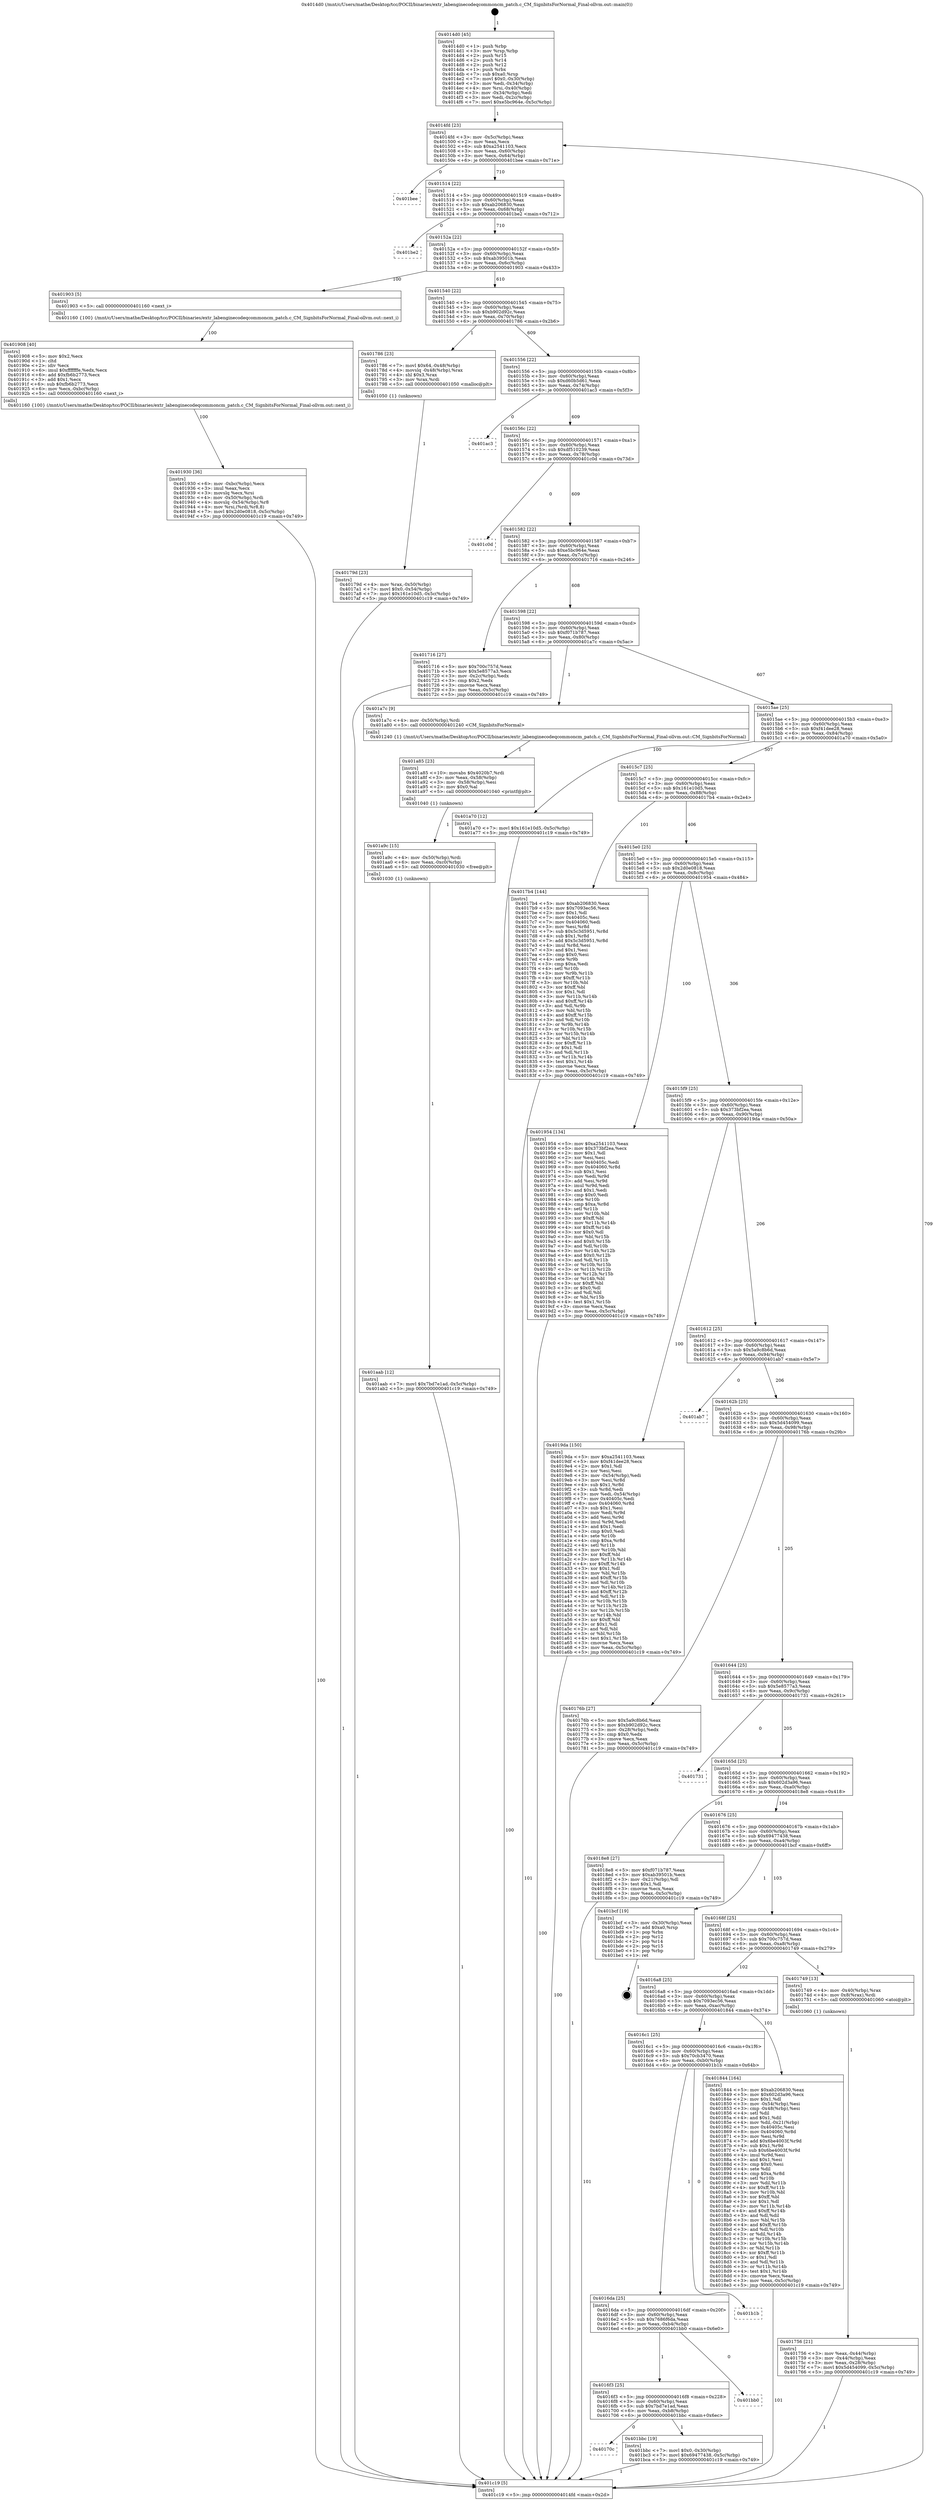digraph "0x4014d0" {
  label = "0x4014d0 (/mnt/c/Users/mathe/Desktop/tcc/POCII/binaries/extr_labenginecodeqcommoncm_patch.c_CM_SignbitsForNormal_Final-ollvm.out::main(0))"
  labelloc = "t"
  node[shape=record]

  Entry [label="",width=0.3,height=0.3,shape=circle,fillcolor=black,style=filled]
  "0x4014fd" [label="{
     0x4014fd [23]\l
     | [instrs]\l
     &nbsp;&nbsp;0x4014fd \<+3\>: mov -0x5c(%rbp),%eax\l
     &nbsp;&nbsp;0x401500 \<+2\>: mov %eax,%ecx\l
     &nbsp;&nbsp;0x401502 \<+6\>: sub $0xa2541103,%ecx\l
     &nbsp;&nbsp;0x401508 \<+3\>: mov %eax,-0x60(%rbp)\l
     &nbsp;&nbsp;0x40150b \<+3\>: mov %ecx,-0x64(%rbp)\l
     &nbsp;&nbsp;0x40150e \<+6\>: je 0000000000401bee \<main+0x71e\>\l
  }"]
  "0x401bee" [label="{
     0x401bee\l
  }", style=dashed]
  "0x401514" [label="{
     0x401514 [22]\l
     | [instrs]\l
     &nbsp;&nbsp;0x401514 \<+5\>: jmp 0000000000401519 \<main+0x49\>\l
     &nbsp;&nbsp;0x401519 \<+3\>: mov -0x60(%rbp),%eax\l
     &nbsp;&nbsp;0x40151c \<+5\>: sub $0xab206830,%eax\l
     &nbsp;&nbsp;0x401521 \<+3\>: mov %eax,-0x68(%rbp)\l
     &nbsp;&nbsp;0x401524 \<+6\>: je 0000000000401be2 \<main+0x712\>\l
  }"]
  Exit [label="",width=0.3,height=0.3,shape=circle,fillcolor=black,style=filled,peripheries=2]
  "0x401be2" [label="{
     0x401be2\l
  }", style=dashed]
  "0x40152a" [label="{
     0x40152a [22]\l
     | [instrs]\l
     &nbsp;&nbsp;0x40152a \<+5\>: jmp 000000000040152f \<main+0x5f\>\l
     &nbsp;&nbsp;0x40152f \<+3\>: mov -0x60(%rbp),%eax\l
     &nbsp;&nbsp;0x401532 \<+5\>: sub $0xab39501b,%eax\l
     &nbsp;&nbsp;0x401537 \<+3\>: mov %eax,-0x6c(%rbp)\l
     &nbsp;&nbsp;0x40153a \<+6\>: je 0000000000401903 \<main+0x433\>\l
  }"]
  "0x40170c" [label="{
     0x40170c\l
  }", style=dashed]
  "0x401903" [label="{
     0x401903 [5]\l
     | [instrs]\l
     &nbsp;&nbsp;0x401903 \<+5\>: call 0000000000401160 \<next_i\>\l
     | [calls]\l
     &nbsp;&nbsp;0x401160 \{100\} (/mnt/c/Users/mathe/Desktop/tcc/POCII/binaries/extr_labenginecodeqcommoncm_patch.c_CM_SignbitsForNormal_Final-ollvm.out::next_i)\l
  }"]
  "0x401540" [label="{
     0x401540 [22]\l
     | [instrs]\l
     &nbsp;&nbsp;0x401540 \<+5\>: jmp 0000000000401545 \<main+0x75\>\l
     &nbsp;&nbsp;0x401545 \<+3\>: mov -0x60(%rbp),%eax\l
     &nbsp;&nbsp;0x401548 \<+5\>: sub $0xb902d92c,%eax\l
     &nbsp;&nbsp;0x40154d \<+3\>: mov %eax,-0x70(%rbp)\l
     &nbsp;&nbsp;0x401550 \<+6\>: je 0000000000401786 \<main+0x2b6\>\l
  }"]
  "0x401bbc" [label="{
     0x401bbc [19]\l
     | [instrs]\l
     &nbsp;&nbsp;0x401bbc \<+7\>: movl $0x0,-0x30(%rbp)\l
     &nbsp;&nbsp;0x401bc3 \<+7\>: movl $0x69477438,-0x5c(%rbp)\l
     &nbsp;&nbsp;0x401bca \<+5\>: jmp 0000000000401c19 \<main+0x749\>\l
  }"]
  "0x401786" [label="{
     0x401786 [23]\l
     | [instrs]\l
     &nbsp;&nbsp;0x401786 \<+7\>: movl $0x64,-0x48(%rbp)\l
     &nbsp;&nbsp;0x40178d \<+4\>: movslq -0x48(%rbp),%rax\l
     &nbsp;&nbsp;0x401791 \<+4\>: shl $0x3,%rax\l
     &nbsp;&nbsp;0x401795 \<+3\>: mov %rax,%rdi\l
     &nbsp;&nbsp;0x401798 \<+5\>: call 0000000000401050 \<malloc@plt\>\l
     | [calls]\l
     &nbsp;&nbsp;0x401050 \{1\} (unknown)\l
  }"]
  "0x401556" [label="{
     0x401556 [22]\l
     | [instrs]\l
     &nbsp;&nbsp;0x401556 \<+5\>: jmp 000000000040155b \<main+0x8b\>\l
     &nbsp;&nbsp;0x40155b \<+3\>: mov -0x60(%rbp),%eax\l
     &nbsp;&nbsp;0x40155e \<+5\>: sub $0xd60b5d61,%eax\l
     &nbsp;&nbsp;0x401563 \<+3\>: mov %eax,-0x74(%rbp)\l
     &nbsp;&nbsp;0x401566 \<+6\>: je 0000000000401ac3 \<main+0x5f3\>\l
  }"]
  "0x4016f3" [label="{
     0x4016f3 [25]\l
     | [instrs]\l
     &nbsp;&nbsp;0x4016f3 \<+5\>: jmp 00000000004016f8 \<main+0x228\>\l
     &nbsp;&nbsp;0x4016f8 \<+3\>: mov -0x60(%rbp),%eax\l
     &nbsp;&nbsp;0x4016fb \<+5\>: sub $0x7bd7e1ad,%eax\l
     &nbsp;&nbsp;0x401700 \<+6\>: mov %eax,-0xb8(%rbp)\l
     &nbsp;&nbsp;0x401706 \<+6\>: je 0000000000401bbc \<main+0x6ec\>\l
  }"]
  "0x401ac3" [label="{
     0x401ac3\l
  }", style=dashed]
  "0x40156c" [label="{
     0x40156c [22]\l
     | [instrs]\l
     &nbsp;&nbsp;0x40156c \<+5\>: jmp 0000000000401571 \<main+0xa1\>\l
     &nbsp;&nbsp;0x401571 \<+3\>: mov -0x60(%rbp),%eax\l
     &nbsp;&nbsp;0x401574 \<+5\>: sub $0xdf510239,%eax\l
     &nbsp;&nbsp;0x401579 \<+3\>: mov %eax,-0x78(%rbp)\l
     &nbsp;&nbsp;0x40157c \<+6\>: je 0000000000401c0d \<main+0x73d\>\l
  }"]
  "0x401bb0" [label="{
     0x401bb0\l
  }", style=dashed]
  "0x401c0d" [label="{
     0x401c0d\l
  }", style=dashed]
  "0x401582" [label="{
     0x401582 [22]\l
     | [instrs]\l
     &nbsp;&nbsp;0x401582 \<+5\>: jmp 0000000000401587 \<main+0xb7\>\l
     &nbsp;&nbsp;0x401587 \<+3\>: mov -0x60(%rbp),%eax\l
     &nbsp;&nbsp;0x40158a \<+5\>: sub $0xe5bc964e,%eax\l
     &nbsp;&nbsp;0x40158f \<+3\>: mov %eax,-0x7c(%rbp)\l
     &nbsp;&nbsp;0x401592 \<+6\>: je 0000000000401716 \<main+0x246\>\l
  }"]
  "0x4016da" [label="{
     0x4016da [25]\l
     | [instrs]\l
     &nbsp;&nbsp;0x4016da \<+5\>: jmp 00000000004016df \<main+0x20f\>\l
     &nbsp;&nbsp;0x4016df \<+3\>: mov -0x60(%rbp),%eax\l
     &nbsp;&nbsp;0x4016e2 \<+5\>: sub $0x7686f6da,%eax\l
     &nbsp;&nbsp;0x4016e7 \<+6\>: mov %eax,-0xb4(%rbp)\l
     &nbsp;&nbsp;0x4016ed \<+6\>: je 0000000000401bb0 \<main+0x6e0\>\l
  }"]
  "0x401716" [label="{
     0x401716 [27]\l
     | [instrs]\l
     &nbsp;&nbsp;0x401716 \<+5\>: mov $0x700c757d,%eax\l
     &nbsp;&nbsp;0x40171b \<+5\>: mov $0x5e8577a3,%ecx\l
     &nbsp;&nbsp;0x401720 \<+3\>: mov -0x2c(%rbp),%edx\l
     &nbsp;&nbsp;0x401723 \<+3\>: cmp $0x2,%edx\l
     &nbsp;&nbsp;0x401726 \<+3\>: cmovne %ecx,%eax\l
     &nbsp;&nbsp;0x401729 \<+3\>: mov %eax,-0x5c(%rbp)\l
     &nbsp;&nbsp;0x40172c \<+5\>: jmp 0000000000401c19 \<main+0x749\>\l
  }"]
  "0x401598" [label="{
     0x401598 [22]\l
     | [instrs]\l
     &nbsp;&nbsp;0x401598 \<+5\>: jmp 000000000040159d \<main+0xcd\>\l
     &nbsp;&nbsp;0x40159d \<+3\>: mov -0x60(%rbp),%eax\l
     &nbsp;&nbsp;0x4015a0 \<+5\>: sub $0xf071b787,%eax\l
     &nbsp;&nbsp;0x4015a5 \<+3\>: mov %eax,-0x80(%rbp)\l
     &nbsp;&nbsp;0x4015a8 \<+6\>: je 0000000000401a7c \<main+0x5ac\>\l
  }"]
  "0x401c19" [label="{
     0x401c19 [5]\l
     | [instrs]\l
     &nbsp;&nbsp;0x401c19 \<+5\>: jmp 00000000004014fd \<main+0x2d\>\l
  }"]
  "0x4014d0" [label="{
     0x4014d0 [45]\l
     | [instrs]\l
     &nbsp;&nbsp;0x4014d0 \<+1\>: push %rbp\l
     &nbsp;&nbsp;0x4014d1 \<+3\>: mov %rsp,%rbp\l
     &nbsp;&nbsp;0x4014d4 \<+2\>: push %r15\l
     &nbsp;&nbsp;0x4014d6 \<+2\>: push %r14\l
     &nbsp;&nbsp;0x4014d8 \<+2\>: push %r12\l
     &nbsp;&nbsp;0x4014da \<+1\>: push %rbx\l
     &nbsp;&nbsp;0x4014db \<+7\>: sub $0xa0,%rsp\l
     &nbsp;&nbsp;0x4014e2 \<+7\>: movl $0x0,-0x30(%rbp)\l
     &nbsp;&nbsp;0x4014e9 \<+3\>: mov %edi,-0x34(%rbp)\l
     &nbsp;&nbsp;0x4014ec \<+4\>: mov %rsi,-0x40(%rbp)\l
     &nbsp;&nbsp;0x4014f0 \<+3\>: mov -0x34(%rbp),%edi\l
     &nbsp;&nbsp;0x4014f3 \<+3\>: mov %edi,-0x2c(%rbp)\l
     &nbsp;&nbsp;0x4014f6 \<+7\>: movl $0xe5bc964e,-0x5c(%rbp)\l
  }"]
  "0x401b1b" [label="{
     0x401b1b\l
  }", style=dashed]
  "0x401a7c" [label="{
     0x401a7c [9]\l
     | [instrs]\l
     &nbsp;&nbsp;0x401a7c \<+4\>: mov -0x50(%rbp),%rdi\l
     &nbsp;&nbsp;0x401a80 \<+5\>: call 0000000000401240 \<CM_SignbitsForNormal\>\l
     | [calls]\l
     &nbsp;&nbsp;0x401240 \{1\} (/mnt/c/Users/mathe/Desktop/tcc/POCII/binaries/extr_labenginecodeqcommoncm_patch.c_CM_SignbitsForNormal_Final-ollvm.out::CM_SignbitsForNormal)\l
  }"]
  "0x4015ae" [label="{
     0x4015ae [25]\l
     | [instrs]\l
     &nbsp;&nbsp;0x4015ae \<+5\>: jmp 00000000004015b3 \<main+0xe3\>\l
     &nbsp;&nbsp;0x4015b3 \<+3\>: mov -0x60(%rbp),%eax\l
     &nbsp;&nbsp;0x4015b6 \<+5\>: sub $0xf41dee28,%eax\l
     &nbsp;&nbsp;0x4015bb \<+6\>: mov %eax,-0x84(%rbp)\l
     &nbsp;&nbsp;0x4015c1 \<+6\>: je 0000000000401a70 \<main+0x5a0\>\l
  }"]
  "0x401aab" [label="{
     0x401aab [12]\l
     | [instrs]\l
     &nbsp;&nbsp;0x401aab \<+7\>: movl $0x7bd7e1ad,-0x5c(%rbp)\l
     &nbsp;&nbsp;0x401ab2 \<+5\>: jmp 0000000000401c19 \<main+0x749\>\l
  }"]
  "0x401a70" [label="{
     0x401a70 [12]\l
     | [instrs]\l
     &nbsp;&nbsp;0x401a70 \<+7\>: movl $0x161e10d5,-0x5c(%rbp)\l
     &nbsp;&nbsp;0x401a77 \<+5\>: jmp 0000000000401c19 \<main+0x749\>\l
  }"]
  "0x4015c7" [label="{
     0x4015c7 [25]\l
     | [instrs]\l
     &nbsp;&nbsp;0x4015c7 \<+5\>: jmp 00000000004015cc \<main+0xfc\>\l
     &nbsp;&nbsp;0x4015cc \<+3\>: mov -0x60(%rbp),%eax\l
     &nbsp;&nbsp;0x4015cf \<+5\>: sub $0x161e10d5,%eax\l
     &nbsp;&nbsp;0x4015d4 \<+6\>: mov %eax,-0x88(%rbp)\l
     &nbsp;&nbsp;0x4015da \<+6\>: je 00000000004017b4 \<main+0x2e4\>\l
  }"]
  "0x401a9c" [label="{
     0x401a9c [15]\l
     | [instrs]\l
     &nbsp;&nbsp;0x401a9c \<+4\>: mov -0x50(%rbp),%rdi\l
     &nbsp;&nbsp;0x401aa0 \<+6\>: mov %eax,-0xc0(%rbp)\l
     &nbsp;&nbsp;0x401aa6 \<+5\>: call 0000000000401030 \<free@plt\>\l
     | [calls]\l
     &nbsp;&nbsp;0x401030 \{1\} (unknown)\l
  }"]
  "0x4017b4" [label="{
     0x4017b4 [144]\l
     | [instrs]\l
     &nbsp;&nbsp;0x4017b4 \<+5\>: mov $0xab206830,%eax\l
     &nbsp;&nbsp;0x4017b9 \<+5\>: mov $0x7093ec56,%ecx\l
     &nbsp;&nbsp;0x4017be \<+2\>: mov $0x1,%dl\l
     &nbsp;&nbsp;0x4017c0 \<+7\>: mov 0x40405c,%esi\l
     &nbsp;&nbsp;0x4017c7 \<+7\>: mov 0x404060,%edi\l
     &nbsp;&nbsp;0x4017ce \<+3\>: mov %esi,%r8d\l
     &nbsp;&nbsp;0x4017d1 \<+7\>: sub $0x5c3d5951,%r8d\l
     &nbsp;&nbsp;0x4017d8 \<+4\>: sub $0x1,%r8d\l
     &nbsp;&nbsp;0x4017dc \<+7\>: add $0x5c3d5951,%r8d\l
     &nbsp;&nbsp;0x4017e3 \<+4\>: imul %r8d,%esi\l
     &nbsp;&nbsp;0x4017e7 \<+3\>: and $0x1,%esi\l
     &nbsp;&nbsp;0x4017ea \<+3\>: cmp $0x0,%esi\l
     &nbsp;&nbsp;0x4017ed \<+4\>: sete %r9b\l
     &nbsp;&nbsp;0x4017f1 \<+3\>: cmp $0xa,%edi\l
     &nbsp;&nbsp;0x4017f4 \<+4\>: setl %r10b\l
     &nbsp;&nbsp;0x4017f8 \<+3\>: mov %r9b,%r11b\l
     &nbsp;&nbsp;0x4017fb \<+4\>: xor $0xff,%r11b\l
     &nbsp;&nbsp;0x4017ff \<+3\>: mov %r10b,%bl\l
     &nbsp;&nbsp;0x401802 \<+3\>: xor $0xff,%bl\l
     &nbsp;&nbsp;0x401805 \<+3\>: xor $0x1,%dl\l
     &nbsp;&nbsp;0x401808 \<+3\>: mov %r11b,%r14b\l
     &nbsp;&nbsp;0x40180b \<+4\>: and $0xff,%r14b\l
     &nbsp;&nbsp;0x40180f \<+3\>: and %dl,%r9b\l
     &nbsp;&nbsp;0x401812 \<+3\>: mov %bl,%r15b\l
     &nbsp;&nbsp;0x401815 \<+4\>: and $0xff,%r15b\l
     &nbsp;&nbsp;0x401819 \<+3\>: and %dl,%r10b\l
     &nbsp;&nbsp;0x40181c \<+3\>: or %r9b,%r14b\l
     &nbsp;&nbsp;0x40181f \<+3\>: or %r10b,%r15b\l
     &nbsp;&nbsp;0x401822 \<+3\>: xor %r15b,%r14b\l
     &nbsp;&nbsp;0x401825 \<+3\>: or %bl,%r11b\l
     &nbsp;&nbsp;0x401828 \<+4\>: xor $0xff,%r11b\l
     &nbsp;&nbsp;0x40182c \<+3\>: or $0x1,%dl\l
     &nbsp;&nbsp;0x40182f \<+3\>: and %dl,%r11b\l
     &nbsp;&nbsp;0x401832 \<+3\>: or %r11b,%r14b\l
     &nbsp;&nbsp;0x401835 \<+4\>: test $0x1,%r14b\l
     &nbsp;&nbsp;0x401839 \<+3\>: cmovne %ecx,%eax\l
     &nbsp;&nbsp;0x40183c \<+3\>: mov %eax,-0x5c(%rbp)\l
     &nbsp;&nbsp;0x40183f \<+5\>: jmp 0000000000401c19 \<main+0x749\>\l
  }"]
  "0x4015e0" [label="{
     0x4015e0 [25]\l
     | [instrs]\l
     &nbsp;&nbsp;0x4015e0 \<+5\>: jmp 00000000004015e5 \<main+0x115\>\l
     &nbsp;&nbsp;0x4015e5 \<+3\>: mov -0x60(%rbp),%eax\l
     &nbsp;&nbsp;0x4015e8 \<+5\>: sub $0x2d0e0818,%eax\l
     &nbsp;&nbsp;0x4015ed \<+6\>: mov %eax,-0x8c(%rbp)\l
     &nbsp;&nbsp;0x4015f3 \<+6\>: je 0000000000401954 \<main+0x484\>\l
  }"]
  "0x401a85" [label="{
     0x401a85 [23]\l
     | [instrs]\l
     &nbsp;&nbsp;0x401a85 \<+10\>: movabs $0x4020b7,%rdi\l
     &nbsp;&nbsp;0x401a8f \<+3\>: mov %eax,-0x58(%rbp)\l
     &nbsp;&nbsp;0x401a92 \<+3\>: mov -0x58(%rbp),%esi\l
     &nbsp;&nbsp;0x401a95 \<+2\>: mov $0x0,%al\l
     &nbsp;&nbsp;0x401a97 \<+5\>: call 0000000000401040 \<printf@plt\>\l
     | [calls]\l
     &nbsp;&nbsp;0x401040 \{1\} (unknown)\l
  }"]
  "0x401954" [label="{
     0x401954 [134]\l
     | [instrs]\l
     &nbsp;&nbsp;0x401954 \<+5\>: mov $0xa2541103,%eax\l
     &nbsp;&nbsp;0x401959 \<+5\>: mov $0x373bf2ea,%ecx\l
     &nbsp;&nbsp;0x40195e \<+2\>: mov $0x1,%dl\l
     &nbsp;&nbsp;0x401960 \<+2\>: xor %esi,%esi\l
     &nbsp;&nbsp;0x401962 \<+7\>: mov 0x40405c,%edi\l
     &nbsp;&nbsp;0x401969 \<+8\>: mov 0x404060,%r8d\l
     &nbsp;&nbsp;0x401971 \<+3\>: sub $0x1,%esi\l
     &nbsp;&nbsp;0x401974 \<+3\>: mov %edi,%r9d\l
     &nbsp;&nbsp;0x401977 \<+3\>: add %esi,%r9d\l
     &nbsp;&nbsp;0x40197a \<+4\>: imul %r9d,%edi\l
     &nbsp;&nbsp;0x40197e \<+3\>: and $0x1,%edi\l
     &nbsp;&nbsp;0x401981 \<+3\>: cmp $0x0,%edi\l
     &nbsp;&nbsp;0x401984 \<+4\>: sete %r10b\l
     &nbsp;&nbsp;0x401988 \<+4\>: cmp $0xa,%r8d\l
     &nbsp;&nbsp;0x40198c \<+4\>: setl %r11b\l
     &nbsp;&nbsp;0x401990 \<+3\>: mov %r10b,%bl\l
     &nbsp;&nbsp;0x401993 \<+3\>: xor $0xff,%bl\l
     &nbsp;&nbsp;0x401996 \<+3\>: mov %r11b,%r14b\l
     &nbsp;&nbsp;0x401999 \<+4\>: xor $0xff,%r14b\l
     &nbsp;&nbsp;0x40199d \<+3\>: xor $0x0,%dl\l
     &nbsp;&nbsp;0x4019a0 \<+3\>: mov %bl,%r15b\l
     &nbsp;&nbsp;0x4019a3 \<+4\>: and $0x0,%r15b\l
     &nbsp;&nbsp;0x4019a7 \<+3\>: and %dl,%r10b\l
     &nbsp;&nbsp;0x4019aa \<+3\>: mov %r14b,%r12b\l
     &nbsp;&nbsp;0x4019ad \<+4\>: and $0x0,%r12b\l
     &nbsp;&nbsp;0x4019b1 \<+3\>: and %dl,%r11b\l
     &nbsp;&nbsp;0x4019b4 \<+3\>: or %r10b,%r15b\l
     &nbsp;&nbsp;0x4019b7 \<+3\>: or %r11b,%r12b\l
     &nbsp;&nbsp;0x4019ba \<+3\>: xor %r12b,%r15b\l
     &nbsp;&nbsp;0x4019bd \<+3\>: or %r14b,%bl\l
     &nbsp;&nbsp;0x4019c0 \<+3\>: xor $0xff,%bl\l
     &nbsp;&nbsp;0x4019c3 \<+3\>: or $0x0,%dl\l
     &nbsp;&nbsp;0x4019c6 \<+2\>: and %dl,%bl\l
     &nbsp;&nbsp;0x4019c8 \<+3\>: or %bl,%r15b\l
     &nbsp;&nbsp;0x4019cb \<+4\>: test $0x1,%r15b\l
     &nbsp;&nbsp;0x4019cf \<+3\>: cmovne %ecx,%eax\l
     &nbsp;&nbsp;0x4019d2 \<+3\>: mov %eax,-0x5c(%rbp)\l
     &nbsp;&nbsp;0x4019d5 \<+5\>: jmp 0000000000401c19 \<main+0x749\>\l
  }"]
  "0x4015f9" [label="{
     0x4015f9 [25]\l
     | [instrs]\l
     &nbsp;&nbsp;0x4015f9 \<+5\>: jmp 00000000004015fe \<main+0x12e\>\l
     &nbsp;&nbsp;0x4015fe \<+3\>: mov -0x60(%rbp),%eax\l
     &nbsp;&nbsp;0x401601 \<+5\>: sub $0x373bf2ea,%eax\l
     &nbsp;&nbsp;0x401606 \<+6\>: mov %eax,-0x90(%rbp)\l
     &nbsp;&nbsp;0x40160c \<+6\>: je 00000000004019da \<main+0x50a\>\l
  }"]
  "0x401930" [label="{
     0x401930 [36]\l
     | [instrs]\l
     &nbsp;&nbsp;0x401930 \<+6\>: mov -0xbc(%rbp),%ecx\l
     &nbsp;&nbsp;0x401936 \<+3\>: imul %eax,%ecx\l
     &nbsp;&nbsp;0x401939 \<+3\>: movslq %ecx,%rsi\l
     &nbsp;&nbsp;0x40193c \<+4\>: mov -0x50(%rbp),%rdi\l
     &nbsp;&nbsp;0x401940 \<+4\>: movslq -0x54(%rbp),%r8\l
     &nbsp;&nbsp;0x401944 \<+4\>: mov %rsi,(%rdi,%r8,8)\l
     &nbsp;&nbsp;0x401948 \<+7\>: movl $0x2d0e0818,-0x5c(%rbp)\l
     &nbsp;&nbsp;0x40194f \<+5\>: jmp 0000000000401c19 \<main+0x749\>\l
  }"]
  "0x4019da" [label="{
     0x4019da [150]\l
     | [instrs]\l
     &nbsp;&nbsp;0x4019da \<+5\>: mov $0xa2541103,%eax\l
     &nbsp;&nbsp;0x4019df \<+5\>: mov $0xf41dee28,%ecx\l
     &nbsp;&nbsp;0x4019e4 \<+2\>: mov $0x1,%dl\l
     &nbsp;&nbsp;0x4019e6 \<+2\>: xor %esi,%esi\l
     &nbsp;&nbsp;0x4019e8 \<+3\>: mov -0x54(%rbp),%edi\l
     &nbsp;&nbsp;0x4019eb \<+3\>: mov %esi,%r8d\l
     &nbsp;&nbsp;0x4019ee \<+4\>: sub $0x1,%r8d\l
     &nbsp;&nbsp;0x4019f2 \<+3\>: sub %r8d,%edi\l
     &nbsp;&nbsp;0x4019f5 \<+3\>: mov %edi,-0x54(%rbp)\l
     &nbsp;&nbsp;0x4019f8 \<+7\>: mov 0x40405c,%edi\l
     &nbsp;&nbsp;0x4019ff \<+8\>: mov 0x404060,%r8d\l
     &nbsp;&nbsp;0x401a07 \<+3\>: sub $0x1,%esi\l
     &nbsp;&nbsp;0x401a0a \<+3\>: mov %edi,%r9d\l
     &nbsp;&nbsp;0x401a0d \<+3\>: add %esi,%r9d\l
     &nbsp;&nbsp;0x401a10 \<+4\>: imul %r9d,%edi\l
     &nbsp;&nbsp;0x401a14 \<+3\>: and $0x1,%edi\l
     &nbsp;&nbsp;0x401a17 \<+3\>: cmp $0x0,%edi\l
     &nbsp;&nbsp;0x401a1a \<+4\>: sete %r10b\l
     &nbsp;&nbsp;0x401a1e \<+4\>: cmp $0xa,%r8d\l
     &nbsp;&nbsp;0x401a22 \<+4\>: setl %r11b\l
     &nbsp;&nbsp;0x401a26 \<+3\>: mov %r10b,%bl\l
     &nbsp;&nbsp;0x401a29 \<+3\>: xor $0xff,%bl\l
     &nbsp;&nbsp;0x401a2c \<+3\>: mov %r11b,%r14b\l
     &nbsp;&nbsp;0x401a2f \<+4\>: xor $0xff,%r14b\l
     &nbsp;&nbsp;0x401a33 \<+3\>: xor $0x1,%dl\l
     &nbsp;&nbsp;0x401a36 \<+3\>: mov %bl,%r15b\l
     &nbsp;&nbsp;0x401a39 \<+4\>: and $0xff,%r15b\l
     &nbsp;&nbsp;0x401a3d \<+3\>: and %dl,%r10b\l
     &nbsp;&nbsp;0x401a40 \<+3\>: mov %r14b,%r12b\l
     &nbsp;&nbsp;0x401a43 \<+4\>: and $0xff,%r12b\l
     &nbsp;&nbsp;0x401a47 \<+3\>: and %dl,%r11b\l
     &nbsp;&nbsp;0x401a4a \<+3\>: or %r10b,%r15b\l
     &nbsp;&nbsp;0x401a4d \<+3\>: or %r11b,%r12b\l
     &nbsp;&nbsp;0x401a50 \<+3\>: xor %r12b,%r15b\l
     &nbsp;&nbsp;0x401a53 \<+3\>: or %r14b,%bl\l
     &nbsp;&nbsp;0x401a56 \<+3\>: xor $0xff,%bl\l
     &nbsp;&nbsp;0x401a59 \<+3\>: or $0x1,%dl\l
     &nbsp;&nbsp;0x401a5c \<+2\>: and %dl,%bl\l
     &nbsp;&nbsp;0x401a5e \<+3\>: or %bl,%r15b\l
     &nbsp;&nbsp;0x401a61 \<+4\>: test $0x1,%r15b\l
     &nbsp;&nbsp;0x401a65 \<+3\>: cmovne %ecx,%eax\l
     &nbsp;&nbsp;0x401a68 \<+3\>: mov %eax,-0x5c(%rbp)\l
     &nbsp;&nbsp;0x401a6b \<+5\>: jmp 0000000000401c19 \<main+0x749\>\l
  }"]
  "0x401612" [label="{
     0x401612 [25]\l
     | [instrs]\l
     &nbsp;&nbsp;0x401612 \<+5\>: jmp 0000000000401617 \<main+0x147\>\l
     &nbsp;&nbsp;0x401617 \<+3\>: mov -0x60(%rbp),%eax\l
     &nbsp;&nbsp;0x40161a \<+5\>: sub $0x5a9c8b6d,%eax\l
     &nbsp;&nbsp;0x40161f \<+6\>: mov %eax,-0x94(%rbp)\l
     &nbsp;&nbsp;0x401625 \<+6\>: je 0000000000401ab7 \<main+0x5e7\>\l
  }"]
  "0x401908" [label="{
     0x401908 [40]\l
     | [instrs]\l
     &nbsp;&nbsp;0x401908 \<+5\>: mov $0x2,%ecx\l
     &nbsp;&nbsp;0x40190d \<+1\>: cltd\l
     &nbsp;&nbsp;0x40190e \<+2\>: idiv %ecx\l
     &nbsp;&nbsp;0x401910 \<+6\>: imul $0xfffffffe,%edx,%ecx\l
     &nbsp;&nbsp;0x401916 \<+6\>: add $0xfb6b2773,%ecx\l
     &nbsp;&nbsp;0x40191c \<+3\>: add $0x1,%ecx\l
     &nbsp;&nbsp;0x40191f \<+6\>: sub $0xfb6b2773,%ecx\l
     &nbsp;&nbsp;0x401925 \<+6\>: mov %ecx,-0xbc(%rbp)\l
     &nbsp;&nbsp;0x40192b \<+5\>: call 0000000000401160 \<next_i\>\l
     | [calls]\l
     &nbsp;&nbsp;0x401160 \{100\} (/mnt/c/Users/mathe/Desktop/tcc/POCII/binaries/extr_labenginecodeqcommoncm_patch.c_CM_SignbitsForNormal_Final-ollvm.out::next_i)\l
  }"]
  "0x401ab7" [label="{
     0x401ab7\l
  }", style=dashed]
  "0x40162b" [label="{
     0x40162b [25]\l
     | [instrs]\l
     &nbsp;&nbsp;0x40162b \<+5\>: jmp 0000000000401630 \<main+0x160\>\l
     &nbsp;&nbsp;0x401630 \<+3\>: mov -0x60(%rbp),%eax\l
     &nbsp;&nbsp;0x401633 \<+5\>: sub $0x5d454099,%eax\l
     &nbsp;&nbsp;0x401638 \<+6\>: mov %eax,-0x98(%rbp)\l
     &nbsp;&nbsp;0x40163e \<+6\>: je 000000000040176b \<main+0x29b\>\l
  }"]
  "0x4016c1" [label="{
     0x4016c1 [25]\l
     | [instrs]\l
     &nbsp;&nbsp;0x4016c1 \<+5\>: jmp 00000000004016c6 \<main+0x1f6\>\l
     &nbsp;&nbsp;0x4016c6 \<+3\>: mov -0x60(%rbp),%eax\l
     &nbsp;&nbsp;0x4016c9 \<+5\>: sub $0x70cb3470,%eax\l
     &nbsp;&nbsp;0x4016ce \<+6\>: mov %eax,-0xb0(%rbp)\l
     &nbsp;&nbsp;0x4016d4 \<+6\>: je 0000000000401b1b \<main+0x64b\>\l
  }"]
  "0x40176b" [label="{
     0x40176b [27]\l
     | [instrs]\l
     &nbsp;&nbsp;0x40176b \<+5\>: mov $0x5a9c8b6d,%eax\l
     &nbsp;&nbsp;0x401770 \<+5\>: mov $0xb902d92c,%ecx\l
     &nbsp;&nbsp;0x401775 \<+3\>: mov -0x28(%rbp),%edx\l
     &nbsp;&nbsp;0x401778 \<+3\>: cmp $0x0,%edx\l
     &nbsp;&nbsp;0x40177b \<+3\>: cmove %ecx,%eax\l
     &nbsp;&nbsp;0x40177e \<+3\>: mov %eax,-0x5c(%rbp)\l
     &nbsp;&nbsp;0x401781 \<+5\>: jmp 0000000000401c19 \<main+0x749\>\l
  }"]
  "0x401644" [label="{
     0x401644 [25]\l
     | [instrs]\l
     &nbsp;&nbsp;0x401644 \<+5\>: jmp 0000000000401649 \<main+0x179\>\l
     &nbsp;&nbsp;0x401649 \<+3\>: mov -0x60(%rbp),%eax\l
     &nbsp;&nbsp;0x40164c \<+5\>: sub $0x5e8577a3,%eax\l
     &nbsp;&nbsp;0x401651 \<+6\>: mov %eax,-0x9c(%rbp)\l
     &nbsp;&nbsp;0x401657 \<+6\>: je 0000000000401731 \<main+0x261\>\l
  }"]
  "0x401844" [label="{
     0x401844 [164]\l
     | [instrs]\l
     &nbsp;&nbsp;0x401844 \<+5\>: mov $0xab206830,%eax\l
     &nbsp;&nbsp;0x401849 \<+5\>: mov $0x602d3a96,%ecx\l
     &nbsp;&nbsp;0x40184e \<+2\>: mov $0x1,%dl\l
     &nbsp;&nbsp;0x401850 \<+3\>: mov -0x54(%rbp),%esi\l
     &nbsp;&nbsp;0x401853 \<+3\>: cmp -0x48(%rbp),%esi\l
     &nbsp;&nbsp;0x401856 \<+4\>: setl %dil\l
     &nbsp;&nbsp;0x40185a \<+4\>: and $0x1,%dil\l
     &nbsp;&nbsp;0x40185e \<+4\>: mov %dil,-0x21(%rbp)\l
     &nbsp;&nbsp;0x401862 \<+7\>: mov 0x40405c,%esi\l
     &nbsp;&nbsp;0x401869 \<+8\>: mov 0x404060,%r8d\l
     &nbsp;&nbsp;0x401871 \<+3\>: mov %esi,%r9d\l
     &nbsp;&nbsp;0x401874 \<+7\>: add $0x6be4003f,%r9d\l
     &nbsp;&nbsp;0x40187b \<+4\>: sub $0x1,%r9d\l
     &nbsp;&nbsp;0x40187f \<+7\>: sub $0x6be4003f,%r9d\l
     &nbsp;&nbsp;0x401886 \<+4\>: imul %r9d,%esi\l
     &nbsp;&nbsp;0x40188a \<+3\>: and $0x1,%esi\l
     &nbsp;&nbsp;0x40188d \<+3\>: cmp $0x0,%esi\l
     &nbsp;&nbsp;0x401890 \<+4\>: sete %dil\l
     &nbsp;&nbsp;0x401894 \<+4\>: cmp $0xa,%r8d\l
     &nbsp;&nbsp;0x401898 \<+4\>: setl %r10b\l
     &nbsp;&nbsp;0x40189c \<+3\>: mov %dil,%r11b\l
     &nbsp;&nbsp;0x40189f \<+4\>: xor $0xff,%r11b\l
     &nbsp;&nbsp;0x4018a3 \<+3\>: mov %r10b,%bl\l
     &nbsp;&nbsp;0x4018a6 \<+3\>: xor $0xff,%bl\l
     &nbsp;&nbsp;0x4018a9 \<+3\>: xor $0x1,%dl\l
     &nbsp;&nbsp;0x4018ac \<+3\>: mov %r11b,%r14b\l
     &nbsp;&nbsp;0x4018af \<+4\>: and $0xff,%r14b\l
     &nbsp;&nbsp;0x4018b3 \<+3\>: and %dl,%dil\l
     &nbsp;&nbsp;0x4018b6 \<+3\>: mov %bl,%r15b\l
     &nbsp;&nbsp;0x4018b9 \<+4\>: and $0xff,%r15b\l
     &nbsp;&nbsp;0x4018bd \<+3\>: and %dl,%r10b\l
     &nbsp;&nbsp;0x4018c0 \<+3\>: or %dil,%r14b\l
     &nbsp;&nbsp;0x4018c3 \<+3\>: or %r10b,%r15b\l
     &nbsp;&nbsp;0x4018c6 \<+3\>: xor %r15b,%r14b\l
     &nbsp;&nbsp;0x4018c9 \<+3\>: or %bl,%r11b\l
     &nbsp;&nbsp;0x4018cc \<+4\>: xor $0xff,%r11b\l
     &nbsp;&nbsp;0x4018d0 \<+3\>: or $0x1,%dl\l
     &nbsp;&nbsp;0x4018d3 \<+3\>: and %dl,%r11b\l
     &nbsp;&nbsp;0x4018d6 \<+3\>: or %r11b,%r14b\l
     &nbsp;&nbsp;0x4018d9 \<+4\>: test $0x1,%r14b\l
     &nbsp;&nbsp;0x4018dd \<+3\>: cmovne %ecx,%eax\l
     &nbsp;&nbsp;0x4018e0 \<+3\>: mov %eax,-0x5c(%rbp)\l
     &nbsp;&nbsp;0x4018e3 \<+5\>: jmp 0000000000401c19 \<main+0x749\>\l
  }"]
  "0x401731" [label="{
     0x401731\l
  }", style=dashed]
  "0x40165d" [label="{
     0x40165d [25]\l
     | [instrs]\l
     &nbsp;&nbsp;0x40165d \<+5\>: jmp 0000000000401662 \<main+0x192\>\l
     &nbsp;&nbsp;0x401662 \<+3\>: mov -0x60(%rbp),%eax\l
     &nbsp;&nbsp;0x401665 \<+5\>: sub $0x602d3a96,%eax\l
     &nbsp;&nbsp;0x40166a \<+6\>: mov %eax,-0xa0(%rbp)\l
     &nbsp;&nbsp;0x401670 \<+6\>: je 00000000004018e8 \<main+0x418\>\l
  }"]
  "0x40179d" [label="{
     0x40179d [23]\l
     | [instrs]\l
     &nbsp;&nbsp;0x40179d \<+4\>: mov %rax,-0x50(%rbp)\l
     &nbsp;&nbsp;0x4017a1 \<+7\>: movl $0x0,-0x54(%rbp)\l
     &nbsp;&nbsp;0x4017a8 \<+7\>: movl $0x161e10d5,-0x5c(%rbp)\l
     &nbsp;&nbsp;0x4017af \<+5\>: jmp 0000000000401c19 \<main+0x749\>\l
  }"]
  "0x4018e8" [label="{
     0x4018e8 [27]\l
     | [instrs]\l
     &nbsp;&nbsp;0x4018e8 \<+5\>: mov $0xf071b787,%eax\l
     &nbsp;&nbsp;0x4018ed \<+5\>: mov $0xab39501b,%ecx\l
     &nbsp;&nbsp;0x4018f2 \<+3\>: mov -0x21(%rbp),%dl\l
     &nbsp;&nbsp;0x4018f5 \<+3\>: test $0x1,%dl\l
     &nbsp;&nbsp;0x4018f8 \<+3\>: cmovne %ecx,%eax\l
     &nbsp;&nbsp;0x4018fb \<+3\>: mov %eax,-0x5c(%rbp)\l
     &nbsp;&nbsp;0x4018fe \<+5\>: jmp 0000000000401c19 \<main+0x749\>\l
  }"]
  "0x401676" [label="{
     0x401676 [25]\l
     | [instrs]\l
     &nbsp;&nbsp;0x401676 \<+5\>: jmp 000000000040167b \<main+0x1ab\>\l
     &nbsp;&nbsp;0x40167b \<+3\>: mov -0x60(%rbp),%eax\l
     &nbsp;&nbsp;0x40167e \<+5\>: sub $0x69477438,%eax\l
     &nbsp;&nbsp;0x401683 \<+6\>: mov %eax,-0xa4(%rbp)\l
     &nbsp;&nbsp;0x401689 \<+6\>: je 0000000000401bcf \<main+0x6ff\>\l
  }"]
  "0x401756" [label="{
     0x401756 [21]\l
     | [instrs]\l
     &nbsp;&nbsp;0x401756 \<+3\>: mov %eax,-0x44(%rbp)\l
     &nbsp;&nbsp;0x401759 \<+3\>: mov -0x44(%rbp),%eax\l
     &nbsp;&nbsp;0x40175c \<+3\>: mov %eax,-0x28(%rbp)\l
     &nbsp;&nbsp;0x40175f \<+7\>: movl $0x5d454099,-0x5c(%rbp)\l
     &nbsp;&nbsp;0x401766 \<+5\>: jmp 0000000000401c19 \<main+0x749\>\l
  }"]
  "0x401bcf" [label="{
     0x401bcf [19]\l
     | [instrs]\l
     &nbsp;&nbsp;0x401bcf \<+3\>: mov -0x30(%rbp),%eax\l
     &nbsp;&nbsp;0x401bd2 \<+7\>: add $0xa0,%rsp\l
     &nbsp;&nbsp;0x401bd9 \<+1\>: pop %rbx\l
     &nbsp;&nbsp;0x401bda \<+2\>: pop %r12\l
     &nbsp;&nbsp;0x401bdc \<+2\>: pop %r14\l
     &nbsp;&nbsp;0x401bde \<+2\>: pop %r15\l
     &nbsp;&nbsp;0x401be0 \<+1\>: pop %rbp\l
     &nbsp;&nbsp;0x401be1 \<+1\>: ret\l
  }"]
  "0x40168f" [label="{
     0x40168f [25]\l
     | [instrs]\l
     &nbsp;&nbsp;0x40168f \<+5\>: jmp 0000000000401694 \<main+0x1c4\>\l
     &nbsp;&nbsp;0x401694 \<+3\>: mov -0x60(%rbp),%eax\l
     &nbsp;&nbsp;0x401697 \<+5\>: sub $0x700c757d,%eax\l
     &nbsp;&nbsp;0x40169c \<+6\>: mov %eax,-0xa8(%rbp)\l
     &nbsp;&nbsp;0x4016a2 \<+6\>: je 0000000000401749 \<main+0x279\>\l
  }"]
  "0x4016a8" [label="{
     0x4016a8 [25]\l
     | [instrs]\l
     &nbsp;&nbsp;0x4016a8 \<+5\>: jmp 00000000004016ad \<main+0x1dd\>\l
     &nbsp;&nbsp;0x4016ad \<+3\>: mov -0x60(%rbp),%eax\l
     &nbsp;&nbsp;0x4016b0 \<+5\>: sub $0x7093ec56,%eax\l
     &nbsp;&nbsp;0x4016b5 \<+6\>: mov %eax,-0xac(%rbp)\l
     &nbsp;&nbsp;0x4016bb \<+6\>: je 0000000000401844 \<main+0x374\>\l
  }"]
  "0x401749" [label="{
     0x401749 [13]\l
     | [instrs]\l
     &nbsp;&nbsp;0x401749 \<+4\>: mov -0x40(%rbp),%rax\l
     &nbsp;&nbsp;0x40174d \<+4\>: mov 0x8(%rax),%rdi\l
     &nbsp;&nbsp;0x401751 \<+5\>: call 0000000000401060 \<atoi@plt\>\l
     | [calls]\l
     &nbsp;&nbsp;0x401060 \{1\} (unknown)\l
  }"]
  Entry -> "0x4014d0" [label=" 1"]
  "0x4014fd" -> "0x401bee" [label=" 0"]
  "0x4014fd" -> "0x401514" [label=" 710"]
  "0x401bcf" -> Exit [label=" 1"]
  "0x401514" -> "0x401be2" [label=" 0"]
  "0x401514" -> "0x40152a" [label=" 710"]
  "0x401bbc" -> "0x401c19" [label=" 1"]
  "0x40152a" -> "0x401903" [label=" 100"]
  "0x40152a" -> "0x401540" [label=" 610"]
  "0x4016f3" -> "0x40170c" [label=" 0"]
  "0x401540" -> "0x401786" [label=" 1"]
  "0x401540" -> "0x401556" [label=" 609"]
  "0x4016f3" -> "0x401bbc" [label=" 1"]
  "0x401556" -> "0x401ac3" [label=" 0"]
  "0x401556" -> "0x40156c" [label=" 609"]
  "0x4016da" -> "0x4016f3" [label=" 1"]
  "0x40156c" -> "0x401c0d" [label=" 0"]
  "0x40156c" -> "0x401582" [label=" 609"]
  "0x4016da" -> "0x401bb0" [label=" 0"]
  "0x401582" -> "0x401716" [label=" 1"]
  "0x401582" -> "0x401598" [label=" 608"]
  "0x401716" -> "0x401c19" [label=" 1"]
  "0x4014d0" -> "0x4014fd" [label=" 1"]
  "0x401c19" -> "0x4014fd" [label=" 709"]
  "0x4016c1" -> "0x4016da" [label=" 1"]
  "0x401598" -> "0x401a7c" [label=" 1"]
  "0x401598" -> "0x4015ae" [label=" 607"]
  "0x4016c1" -> "0x401b1b" [label=" 0"]
  "0x4015ae" -> "0x401a70" [label=" 100"]
  "0x4015ae" -> "0x4015c7" [label=" 507"]
  "0x401aab" -> "0x401c19" [label=" 1"]
  "0x4015c7" -> "0x4017b4" [label=" 101"]
  "0x4015c7" -> "0x4015e0" [label=" 406"]
  "0x401a9c" -> "0x401aab" [label=" 1"]
  "0x4015e0" -> "0x401954" [label=" 100"]
  "0x4015e0" -> "0x4015f9" [label=" 306"]
  "0x401a85" -> "0x401a9c" [label=" 1"]
  "0x4015f9" -> "0x4019da" [label=" 100"]
  "0x4015f9" -> "0x401612" [label=" 206"]
  "0x401a7c" -> "0x401a85" [label=" 1"]
  "0x401612" -> "0x401ab7" [label=" 0"]
  "0x401612" -> "0x40162b" [label=" 206"]
  "0x401a70" -> "0x401c19" [label=" 100"]
  "0x40162b" -> "0x40176b" [label=" 1"]
  "0x40162b" -> "0x401644" [label=" 205"]
  "0x4019da" -> "0x401c19" [label=" 100"]
  "0x401644" -> "0x401731" [label=" 0"]
  "0x401644" -> "0x40165d" [label=" 205"]
  "0x401954" -> "0x401c19" [label=" 100"]
  "0x40165d" -> "0x4018e8" [label=" 101"]
  "0x40165d" -> "0x401676" [label=" 104"]
  "0x401908" -> "0x401930" [label=" 100"]
  "0x401676" -> "0x401bcf" [label=" 1"]
  "0x401676" -> "0x40168f" [label=" 103"]
  "0x401903" -> "0x401908" [label=" 100"]
  "0x40168f" -> "0x401749" [label=" 1"]
  "0x40168f" -> "0x4016a8" [label=" 102"]
  "0x401749" -> "0x401756" [label=" 1"]
  "0x401756" -> "0x401c19" [label=" 1"]
  "0x40176b" -> "0x401c19" [label=" 1"]
  "0x401786" -> "0x40179d" [label=" 1"]
  "0x40179d" -> "0x401c19" [label=" 1"]
  "0x4017b4" -> "0x401c19" [label=" 101"]
  "0x401930" -> "0x401c19" [label=" 100"]
  "0x4016a8" -> "0x401844" [label=" 101"]
  "0x4016a8" -> "0x4016c1" [label=" 1"]
  "0x401844" -> "0x401c19" [label=" 101"]
  "0x4018e8" -> "0x401c19" [label=" 101"]
}
